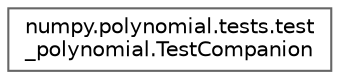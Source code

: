 digraph "Graphical Class Hierarchy"
{
 // LATEX_PDF_SIZE
  bgcolor="transparent";
  edge [fontname=Helvetica,fontsize=10,labelfontname=Helvetica,labelfontsize=10];
  node [fontname=Helvetica,fontsize=10,shape=box,height=0.2,width=0.4];
  rankdir="LR";
  Node0 [id="Node000000",label="numpy.polynomial.tests.test\l_polynomial.TestCompanion",height=0.2,width=0.4,color="grey40", fillcolor="white", style="filled",URL="$db/df2/classnumpy_1_1polynomial_1_1tests_1_1test__polynomial_1_1TestCompanion.html",tooltip=" "];
}
